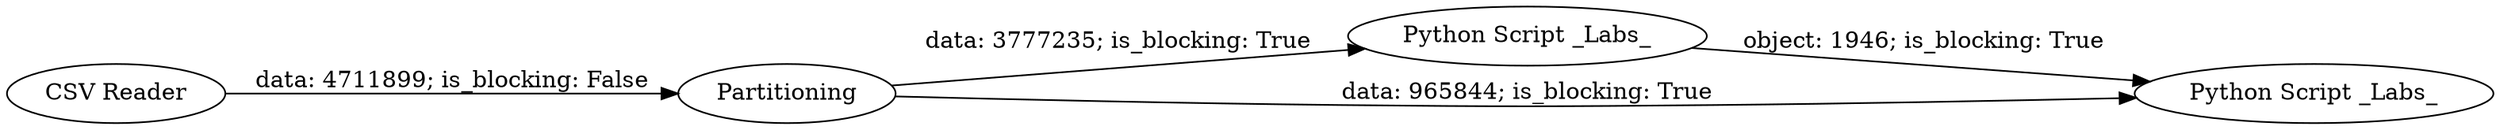 digraph {
	"4951463867811334721_1957" [label="Python Script _Labs_"]
	"4951463867811334721_1958" [label="Python Script _Labs_"]
	"4951463867811334721_1959" [label=Partitioning]
	"4951463867811334721_1956" [label="CSV Reader"]
	"4951463867811334721_1957" -> "4951463867811334721_1958" [label="object: 1946; is_blocking: True"]
	"4951463867811334721_1956" -> "4951463867811334721_1959" [label="data: 4711899; is_blocking: False"]
	"4951463867811334721_1959" -> "4951463867811334721_1957" [label="data: 3777235; is_blocking: True"]
	"4951463867811334721_1959" -> "4951463867811334721_1958" [label="data: 965844; is_blocking: True"]
	rankdir=LR
}
